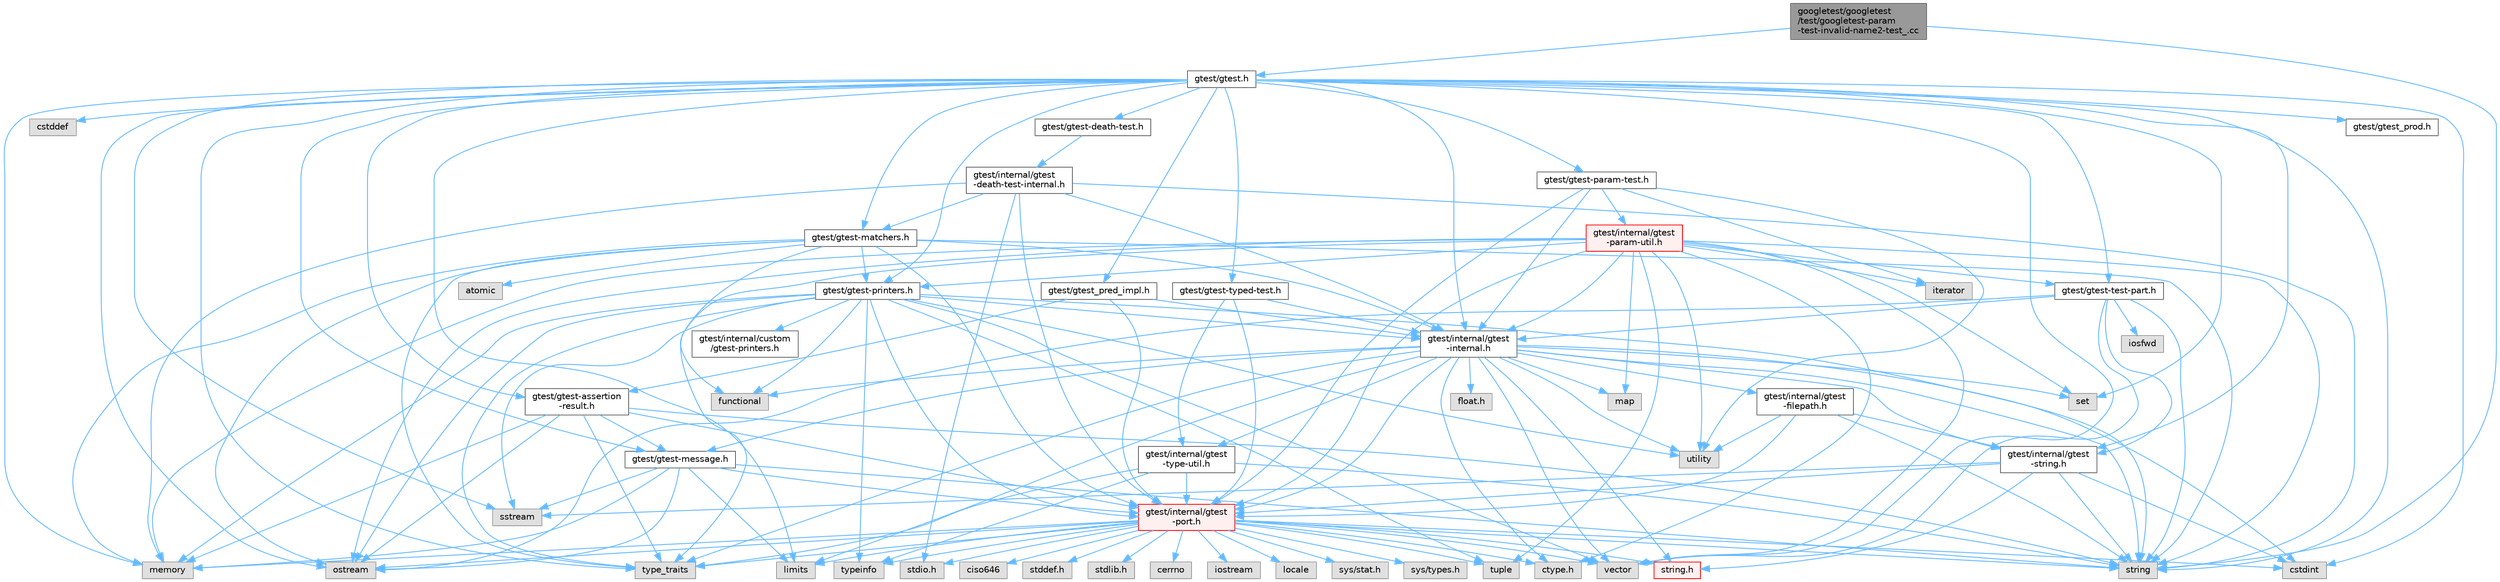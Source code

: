digraph "googletest/googletest/test/googletest-param-test-invalid-name2-test_.cc"
{
 // LATEX_PDF_SIZE
  bgcolor="transparent";
  edge [fontname=Helvetica,fontsize=10,labelfontname=Helvetica,labelfontsize=10];
  node [fontname=Helvetica,fontsize=10,shape=box,height=0.2,width=0.4];
  Node1 [id="Node000001",label="googletest/googletest\l/test/googletest-param\l-test-invalid-name2-test_.cc",height=0.2,width=0.4,color="gray40", fillcolor="grey60", style="filled", fontcolor="black",tooltip=" "];
  Node1 -> Node2 [id="edge1_Node000001_Node000002",color="steelblue1",style="solid",tooltip=" "];
  Node2 [id="Node000002",label="string",height=0.2,width=0.4,color="grey60", fillcolor="#E0E0E0", style="filled",tooltip=" "];
  Node1 -> Node3 [id="edge2_Node000001_Node000003",color="steelblue1",style="solid",tooltip=" "];
  Node3 [id="Node000003",label="gtest/gtest.h",height=0.2,width=0.4,color="grey40", fillcolor="white", style="filled",URL="$gtest_8h.html",tooltip=" "];
  Node3 -> Node4 [id="edge3_Node000003_Node000004",color="steelblue1",style="solid",tooltip=" "];
  Node4 [id="Node000004",label="cstddef",height=0.2,width=0.4,color="grey60", fillcolor="#E0E0E0", style="filled",tooltip=" "];
  Node3 -> Node5 [id="edge4_Node000003_Node000005",color="steelblue1",style="solid",tooltip=" "];
  Node5 [id="Node000005",label="cstdint",height=0.2,width=0.4,color="grey60", fillcolor="#E0E0E0", style="filled",tooltip=" "];
  Node3 -> Node6 [id="edge5_Node000003_Node000006",color="steelblue1",style="solid",tooltip=" "];
  Node6 [id="Node000006",label="limits",height=0.2,width=0.4,color="grey60", fillcolor="#E0E0E0", style="filled",tooltip=" "];
  Node3 -> Node7 [id="edge6_Node000003_Node000007",color="steelblue1",style="solid",tooltip=" "];
  Node7 [id="Node000007",label="memory",height=0.2,width=0.4,color="grey60", fillcolor="#E0E0E0", style="filled",tooltip=" "];
  Node3 -> Node8 [id="edge7_Node000003_Node000008",color="steelblue1",style="solid",tooltip=" "];
  Node8 [id="Node000008",label="ostream",height=0.2,width=0.4,color="grey60", fillcolor="#E0E0E0", style="filled",tooltip=" "];
  Node3 -> Node9 [id="edge8_Node000003_Node000009",color="steelblue1",style="solid",tooltip=" "];
  Node9 [id="Node000009",label="set",height=0.2,width=0.4,color="grey60", fillcolor="#E0E0E0", style="filled",tooltip=" "];
  Node3 -> Node10 [id="edge9_Node000003_Node000010",color="steelblue1",style="solid",tooltip=" "];
  Node10 [id="Node000010",label="sstream",height=0.2,width=0.4,color="grey60", fillcolor="#E0E0E0", style="filled",tooltip=" "];
  Node3 -> Node2 [id="edge10_Node000003_Node000002",color="steelblue1",style="solid",tooltip=" "];
  Node3 -> Node11 [id="edge11_Node000003_Node000011",color="steelblue1",style="solid",tooltip=" "];
  Node11 [id="Node000011",label="type_traits",height=0.2,width=0.4,color="grey60", fillcolor="#E0E0E0", style="filled",tooltip=" "];
  Node3 -> Node12 [id="edge12_Node000003_Node000012",color="steelblue1",style="solid",tooltip=" "];
  Node12 [id="Node000012",label="vector",height=0.2,width=0.4,color="grey60", fillcolor="#E0E0E0", style="filled",tooltip=" "];
  Node3 -> Node13 [id="edge13_Node000003_Node000013",color="steelblue1",style="solid",tooltip=" "];
  Node13 [id="Node000013",label="gtest/gtest-assertion\l-result.h",height=0.2,width=0.4,color="grey40", fillcolor="white", style="filled",URL="$gtest-assertion-result_8h.html",tooltip=" "];
  Node13 -> Node7 [id="edge14_Node000013_Node000007",color="steelblue1",style="solid",tooltip=" "];
  Node13 -> Node8 [id="edge15_Node000013_Node000008",color="steelblue1",style="solid",tooltip=" "];
  Node13 -> Node2 [id="edge16_Node000013_Node000002",color="steelblue1",style="solid",tooltip=" "];
  Node13 -> Node11 [id="edge17_Node000013_Node000011",color="steelblue1",style="solid",tooltip=" "];
  Node13 -> Node14 [id="edge18_Node000013_Node000014",color="steelblue1",style="solid",tooltip=" "];
  Node14 [id="Node000014",label="gtest/gtest-message.h",height=0.2,width=0.4,color="grey40", fillcolor="white", style="filled",URL="$gtest-message_8h.html",tooltip=" "];
  Node14 -> Node6 [id="edge19_Node000014_Node000006",color="steelblue1",style="solid",tooltip=" "];
  Node14 -> Node7 [id="edge20_Node000014_Node000007",color="steelblue1",style="solid",tooltip=" "];
  Node14 -> Node8 [id="edge21_Node000014_Node000008",color="steelblue1",style="solid",tooltip=" "];
  Node14 -> Node10 [id="edge22_Node000014_Node000010",color="steelblue1",style="solid",tooltip=" "];
  Node14 -> Node2 [id="edge23_Node000014_Node000002",color="steelblue1",style="solid",tooltip=" "];
  Node14 -> Node15 [id="edge24_Node000014_Node000015",color="steelblue1",style="solid",tooltip=" "];
  Node15 [id="Node000015",label="gtest/internal/gtest\l-port.h",height=0.2,width=0.4,color="red", fillcolor="#FFF0F0", style="filled",URL="$gtest-port_8h.html",tooltip=" "];
  Node15 -> Node16 [id="edge25_Node000015_Node000016",color="steelblue1",style="solid",tooltip=" "];
  Node16 [id="Node000016",label="ciso646",height=0.2,width=0.4,color="grey60", fillcolor="#E0E0E0", style="filled",tooltip=" "];
  Node15 -> Node17 [id="edge26_Node000015_Node000017",color="steelblue1",style="solid",tooltip=" "];
  Node17 [id="Node000017",label="ctype.h",height=0.2,width=0.4,color="grey60", fillcolor="#E0E0E0", style="filled",tooltip=" "];
  Node15 -> Node18 [id="edge27_Node000015_Node000018",color="steelblue1",style="solid",tooltip=" "];
  Node18 [id="Node000018",label="stddef.h",height=0.2,width=0.4,color="grey60", fillcolor="#E0E0E0", style="filled",tooltip=" "];
  Node15 -> Node19 [id="edge28_Node000015_Node000019",color="steelblue1",style="solid",tooltip=" "];
  Node19 [id="Node000019",label="stdio.h",height=0.2,width=0.4,color="grey60", fillcolor="#E0E0E0", style="filled",tooltip=" "];
  Node15 -> Node20 [id="edge29_Node000015_Node000020",color="steelblue1",style="solid",tooltip=" "];
  Node20 [id="Node000020",label="stdlib.h",height=0.2,width=0.4,color="grey60", fillcolor="#E0E0E0", style="filled",tooltip=" "];
  Node15 -> Node21 [id="edge30_Node000015_Node000021",color="steelblue1",style="solid",tooltip=" "];
  Node21 [id="Node000021",label="string.h",height=0.2,width=0.4,color="red", fillcolor="#FFF0F0", style="filled",URL="$string_8h.html",tooltip=" "];
  Node15 -> Node32 [id="edge31_Node000015_Node000032",color="steelblue1",style="solid",tooltip=" "];
  Node32 [id="Node000032",label="cerrno",height=0.2,width=0.4,color="grey60", fillcolor="#E0E0E0", style="filled",tooltip=" "];
  Node15 -> Node5 [id="edge32_Node000015_Node000005",color="steelblue1",style="solid",tooltip=" "];
  Node15 -> Node33 [id="edge33_Node000015_Node000033",color="steelblue1",style="solid",tooltip=" "];
  Node33 [id="Node000033",label="iostream",height=0.2,width=0.4,color="grey60", fillcolor="#E0E0E0", style="filled",tooltip=" "];
  Node15 -> Node6 [id="edge34_Node000015_Node000006",color="steelblue1",style="solid",tooltip=" "];
  Node15 -> Node34 [id="edge35_Node000015_Node000034",color="steelblue1",style="solid",tooltip=" "];
  Node34 [id="Node000034",label="locale",height=0.2,width=0.4,color="grey60", fillcolor="#E0E0E0", style="filled",tooltip=" "];
  Node15 -> Node7 [id="edge36_Node000015_Node000007",color="steelblue1",style="solid",tooltip=" "];
  Node15 -> Node8 [id="edge37_Node000015_Node000008",color="steelblue1",style="solid",tooltip=" "];
  Node15 -> Node2 [id="edge38_Node000015_Node000002",color="steelblue1",style="solid",tooltip=" "];
  Node15 -> Node35 [id="edge39_Node000015_Node000035",color="steelblue1",style="solid",tooltip=" "];
  Node35 [id="Node000035",label="tuple",height=0.2,width=0.4,color="grey60", fillcolor="#E0E0E0", style="filled",tooltip=" "];
  Node15 -> Node11 [id="edge40_Node000015_Node000011",color="steelblue1",style="solid",tooltip=" "];
  Node15 -> Node12 [id="edge41_Node000015_Node000012",color="steelblue1",style="solid",tooltip=" "];
  Node15 -> Node36 [id="edge42_Node000015_Node000036",color="steelblue1",style="solid",tooltip=" "];
  Node36 [id="Node000036",label="sys/stat.h",height=0.2,width=0.4,color="grey60", fillcolor="#E0E0E0", style="filled",tooltip=" "];
  Node15 -> Node37 [id="edge43_Node000015_Node000037",color="steelblue1",style="solid",tooltip=" "];
  Node37 [id="Node000037",label="sys/types.h",height=0.2,width=0.4,color="grey60", fillcolor="#E0E0E0", style="filled",tooltip=" "];
  Node15 -> Node43 [id="edge44_Node000015_Node000043",color="steelblue1",style="solid",tooltip=" "];
  Node43 [id="Node000043",label="typeinfo",height=0.2,width=0.4,color="grey60", fillcolor="#E0E0E0", style="filled",tooltip=" "];
  Node13 -> Node15 [id="edge45_Node000013_Node000015",color="steelblue1",style="solid",tooltip=" "];
  Node3 -> Node44 [id="edge46_Node000003_Node000044",color="steelblue1",style="solid",tooltip=" "];
  Node44 [id="Node000044",label="gtest/gtest-death-test.h",height=0.2,width=0.4,color="grey40", fillcolor="white", style="filled",URL="$gtest-death-test_8h.html",tooltip=" "];
  Node44 -> Node45 [id="edge47_Node000044_Node000045",color="steelblue1",style="solid",tooltip=" "];
  Node45 [id="Node000045",label="gtest/internal/gtest\l-death-test-internal.h",height=0.2,width=0.4,color="grey40", fillcolor="white", style="filled",URL="$gtest-death-test-internal_8h.html",tooltip=" "];
  Node45 -> Node19 [id="edge48_Node000045_Node000019",color="steelblue1",style="solid",tooltip=" "];
  Node45 -> Node7 [id="edge49_Node000045_Node000007",color="steelblue1",style="solid",tooltip=" "];
  Node45 -> Node2 [id="edge50_Node000045_Node000002",color="steelblue1",style="solid",tooltip=" "];
  Node45 -> Node46 [id="edge51_Node000045_Node000046",color="steelblue1",style="solid",tooltip=" "];
  Node46 [id="Node000046",label="gtest/gtest-matchers.h",height=0.2,width=0.4,color="grey40", fillcolor="white", style="filled",URL="$gtest-matchers_8h.html",tooltip=" "];
  Node46 -> Node47 [id="edge52_Node000046_Node000047",color="steelblue1",style="solid",tooltip=" "];
  Node47 [id="Node000047",label="atomic",height=0.2,width=0.4,color="grey60", fillcolor="#E0E0E0", style="filled",tooltip=" "];
  Node46 -> Node48 [id="edge53_Node000046_Node000048",color="steelblue1",style="solid",tooltip=" "];
  Node48 [id="Node000048",label="functional",height=0.2,width=0.4,color="grey60", fillcolor="#E0E0E0", style="filled",tooltip=" "];
  Node46 -> Node7 [id="edge54_Node000046_Node000007",color="steelblue1",style="solid",tooltip=" "];
  Node46 -> Node8 [id="edge55_Node000046_Node000008",color="steelblue1",style="solid",tooltip=" "];
  Node46 -> Node2 [id="edge56_Node000046_Node000002",color="steelblue1",style="solid",tooltip=" "];
  Node46 -> Node11 [id="edge57_Node000046_Node000011",color="steelblue1",style="solid",tooltip=" "];
  Node46 -> Node49 [id="edge58_Node000046_Node000049",color="steelblue1",style="solid",tooltip=" "];
  Node49 [id="Node000049",label="gtest/gtest-printers.h",height=0.2,width=0.4,color="grey40", fillcolor="white", style="filled",URL="$gtest-printers_8h.html",tooltip=" "];
  Node49 -> Node48 [id="edge59_Node000049_Node000048",color="steelblue1",style="solid",tooltip=" "];
  Node49 -> Node7 [id="edge60_Node000049_Node000007",color="steelblue1",style="solid",tooltip=" "];
  Node49 -> Node8 [id="edge61_Node000049_Node000008",color="steelblue1",style="solid",tooltip=" "];
  Node49 -> Node10 [id="edge62_Node000049_Node000010",color="steelblue1",style="solid",tooltip=" "];
  Node49 -> Node2 [id="edge63_Node000049_Node000002",color="steelblue1",style="solid",tooltip=" "];
  Node49 -> Node35 [id="edge64_Node000049_Node000035",color="steelblue1",style="solid",tooltip=" "];
  Node49 -> Node11 [id="edge65_Node000049_Node000011",color="steelblue1",style="solid",tooltip=" "];
  Node49 -> Node43 [id="edge66_Node000049_Node000043",color="steelblue1",style="solid",tooltip=" "];
  Node49 -> Node26 [id="edge67_Node000049_Node000026",color="steelblue1",style="solid",tooltip=" "];
  Node26 [id="Node000026",label="utility",height=0.2,width=0.4,color="grey60", fillcolor="#E0E0E0", style="filled",tooltip=" "];
  Node49 -> Node12 [id="edge68_Node000049_Node000012",color="steelblue1",style="solid",tooltip=" "];
  Node49 -> Node50 [id="edge69_Node000049_Node000050",color="steelblue1",style="solid",tooltip=" "];
  Node50 [id="Node000050",label="gtest/internal/gtest\l-internal.h",height=0.2,width=0.4,color="grey40", fillcolor="white", style="filled",URL="$gtest-internal_8h.html",tooltip=" "];
  Node50 -> Node15 [id="edge70_Node000050_Node000015",color="steelblue1",style="solid",tooltip=" "];
  Node50 -> Node17 [id="edge71_Node000050_Node000017",color="steelblue1",style="solid",tooltip=" "];
  Node50 -> Node51 [id="edge72_Node000050_Node000051",color="steelblue1",style="solid",tooltip=" "];
  Node51 [id="Node000051",label="float.h",height=0.2,width=0.4,color="grey60", fillcolor="#E0E0E0", style="filled",tooltip=" "];
  Node50 -> Node21 [id="edge73_Node000050_Node000021",color="steelblue1",style="solid",tooltip=" "];
  Node50 -> Node5 [id="edge74_Node000050_Node000005",color="steelblue1",style="solid",tooltip=" "];
  Node50 -> Node48 [id="edge75_Node000050_Node000048",color="steelblue1",style="solid",tooltip=" "];
  Node50 -> Node6 [id="edge76_Node000050_Node000006",color="steelblue1",style="solid",tooltip=" "];
  Node50 -> Node52 [id="edge77_Node000050_Node000052",color="steelblue1",style="solid",tooltip=" "];
  Node52 [id="Node000052",label="map",height=0.2,width=0.4,color="grey60", fillcolor="#E0E0E0", style="filled",tooltip=" "];
  Node50 -> Node9 [id="edge78_Node000050_Node000009",color="steelblue1",style="solid",tooltip=" "];
  Node50 -> Node2 [id="edge79_Node000050_Node000002",color="steelblue1",style="solid",tooltip=" "];
  Node50 -> Node11 [id="edge80_Node000050_Node000011",color="steelblue1",style="solid",tooltip=" "];
  Node50 -> Node26 [id="edge81_Node000050_Node000026",color="steelblue1",style="solid",tooltip=" "];
  Node50 -> Node12 [id="edge82_Node000050_Node000012",color="steelblue1",style="solid",tooltip=" "];
  Node50 -> Node14 [id="edge83_Node000050_Node000014",color="steelblue1",style="solid",tooltip=" "];
  Node50 -> Node53 [id="edge84_Node000050_Node000053",color="steelblue1",style="solid",tooltip=" "];
  Node53 [id="Node000053",label="gtest/internal/gtest\l-filepath.h",height=0.2,width=0.4,color="grey40", fillcolor="white", style="filled",URL="$gtest-filepath_8h.html",tooltip=" "];
  Node53 -> Node2 [id="edge85_Node000053_Node000002",color="steelblue1",style="solid",tooltip=" "];
  Node53 -> Node26 [id="edge86_Node000053_Node000026",color="steelblue1",style="solid",tooltip=" "];
  Node53 -> Node15 [id="edge87_Node000053_Node000015",color="steelblue1",style="solid",tooltip=" "];
  Node53 -> Node54 [id="edge88_Node000053_Node000054",color="steelblue1",style="solid",tooltip=" "];
  Node54 [id="Node000054",label="gtest/internal/gtest\l-string.h",height=0.2,width=0.4,color="grey40", fillcolor="white", style="filled",URL="$gtest-string_8h.html",tooltip=" "];
  Node54 -> Node21 [id="edge89_Node000054_Node000021",color="steelblue1",style="solid",tooltip=" "];
  Node54 -> Node5 [id="edge90_Node000054_Node000005",color="steelblue1",style="solid",tooltip=" "];
  Node54 -> Node10 [id="edge91_Node000054_Node000010",color="steelblue1",style="solid",tooltip=" "];
  Node54 -> Node2 [id="edge92_Node000054_Node000002",color="steelblue1",style="solid",tooltip=" "];
  Node54 -> Node15 [id="edge93_Node000054_Node000015",color="steelblue1",style="solid",tooltip=" "];
  Node50 -> Node54 [id="edge94_Node000050_Node000054",color="steelblue1",style="solid",tooltip=" "];
  Node50 -> Node55 [id="edge95_Node000050_Node000055",color="steelblue1",style="solid",tooltip=" "];
  Node55 [id="Node000055",label="gtest/internal/gtest\l-type-util.h",height=0.2,width=0.4,color="grey40", fillcolor="white", style="filled",URL="$gtest-type-util_8h.html",tooltip=" "];
  Node55 -> Node2 [id="edge96_Node000055_Node000002",color="steelblue1",style="solid",tooltip=" "];
  Node55 -> Node11 [id="edge97_Node000055_Node000011",color="steelblue1",style="solid",tooltip=" "];
  Node55 -> Node43 [id="edge98_Node000055_Node000043",color="steelblue1",style="solid",tooltip=" "];
  Node55 -> Node15 [id="edge99_Node000055_Node000015",color="steelblue1",style="solid",tooltip=" "];
  Node49 -> Node15 [id="edge100_Node000049_Node000015",color="steelblue1",style="solid",tooltip=" "];
  Node49 -> Node56 [id="edge101_Node000049_Node000056",color="steelblue1",style="solid",tooltip=" "];
  Node56 [id="Node000056",label="gtest/internal/custom\l/gtest-printers.h",height=0.2,width=0.4,color="grey40", fillcolor="white", style="filled",URL="$internal_2custom_2gtest-printers_8h.html",tooltip=" "];
  Node46 -> Node50 [id="edge102_Node000046_Node000050",color="steelblue1",style="solid",tooltip=" "];
  Node46 -> Node15 [id="edge103_Node000046_Node000015",color="steelblue1",style="solid",tooltip=" "];
  Node45 -> Node50 [id="edge104_Node000045_Node000050",color="steelblue1",style="solid",tooltip=" "];
  Node45 -> Node15 [id="edge105_Node000045_Node000015",color="steelblue1",style="solid",tooltip=" "];
  Node3 -> Node46 [id="edge106_Node000003_Node000046",color="steelblue1",style="solid",tooltip=" "];
  Node3 -> Node14 [id="edge107_Node000003_Node000014",color="steelblue1",style="solid",tooltip=" "];
  Node3 -> Node57 [id="edge108_Node000003_Node000057",color="steelblue1",style="solid",tooltip=" "];
  Node57 [id="Node000057",label="gtest/gtest-param-test.h",height=0.2,width=0.4,color="grey40", fillcolor="white", style="filled",URL="$gtest-param-test_8h.html",tooltip=" "];
  Node57 -> Node28 [id="edge109_Node000057_Node000028",color="steelblue1",style="solid",tooltip=" "];
  Node28 [id="Node000028",label="iterator",height=0.2,width=0.4,color="grey60", fillcolor="#E0E0E0", style="filled",tooltip=" "];
  Node57 -> Node26 [id="edge110_Node000057_Node000026",color="steelblue1",style="solid",tooltip=" "];
  Node57 -> Node50 [id="edge111_Node000057_Node000050",color="steelblue1",style="solid",tooltip=" "];
  Node57 -> Node58 [id="edge112_Node000057_Node000058",color="steelblue1",style="solid",tooltip=" "];
  Node58 [id="Node000058",label="gtest/internal/gtest\l-param-util.h",height=0.2,width=0.4,color="red", fillcolor="#FFF0F0", style="filled",URL="$gtest-param-util_8h.html",tooltip=" "];
  Node58 -> Node17 [id="edge113_Node000058_Node000017",color="steelblue1",style="solid",tooltip=" "];
  Node58 -> Node28 [id="edge114_Node000058_Node000028",color="steelblue1",style="solid",tooltip=" "];
  Node58 -> Node52 [id="edge115_Node000058_Node000052",color="steelblue1",style="solid",tooltip=" "];
  Node58 -> Node7 [id="edge116_Node000058_Node000007",color="steelblue1",style="solid",tooltip=" "];
  Node58 -> Node8 [id="edge117_Node000058_Node000008",color="steelblue1",style="solid",tooltip=" "];
  Node58 -> Node9 [id="edge118_Node000058_Node000009",color="steelblue1",style="solid",tooltip=" "];
  Node58 -> Node2 [id="edge119_Node000058_Node000002",color="steelblue1",style="solid",tooltip=" "];
  Node58 -> Node35 [id="edge120_Node000058_Node000035",color="steelblue1",style="solid",tooltip=" "];
  Node58 -> Node11 [id="edge121_Node000058_Node000011",color="steelblue1",style="solid",tooltip=" "];
  Node58 -> Node26 [id="edge122_Node000058_Node000026",color="steelblue1",style="solid",tooltip=" "];
  Node58 -> Node12 [id="edge123_Node000058_Node000012",color="steelblue1",style="solid",tooltip=" "];
  Node58 -> Node49 [id="edge124_Node000058_Node000049",color="steelblue1",style="solid",tooltip=" "];
  Node58 -> Node61 [id="edge125_Node000058_Node000061",color="steelblue1",style="solid",tooltip=" "];
  Node61 [id="Node000061",label="gtest/gtest-test-part.h",height=0.2,width=0.4,color="grey40", fillcolor="white", style="filled",URL="$gtest-test-part_8h.html",tooltip=" "];
  Node61 -> Node62 [id="edge126_Node000061_Node000062",color="steelblue1",style="solid",tooltip=" "];
  Node62 [id="Node000062",label="iosfwd",height=0.2,width=0.4,color="grey60", fillcolor="#E0E0E0", style="filled",tooltip=" "];
  Node61 -> Node8 [id="edge127_Node000061_Node000008",color="steelblue1",style="solid",tooltip=" "];
  Node61 -> Node2 [id="edge128_Node000061_Node000002",color="steelblue1",style="solid",tooltip=" "];
  Node61 -> Node12 [id="edge129_Node000061_Node000012",color="steelblue1",style="solid",tooltip=" "];
  Node61 -> Node50 [id="edge130_Node000061_Node000050",color="steelblue1",style="solid",tooltip=" "];
  Node61 -> Node54 [id="edge131_Node000061_Node000054",color="steelblue1",style="solid",tooltip=" "];
  Node58 -> Node50 [id="edge132_Node000058_Node000050",color="steelblue1",style="solid",tooltip=" "];
  Node58 -> Node15 [id="edge133_Node000058_Node000015",color="steelblue1",style="solid",tooltip=" "];
  Node57 -> Node15 [id="edge134_Node000057_Node000015",color="steelblue1",style="solid",tooltip=" "];
  Node3 -> Node49 [id="edge135_Node000003_Node000049",color="steelblue1",style="solid",tooltip=" "];
  Node3 -> Node61 [id="edge136_Node000003_Node000061",color="steelblue1",style="solid",tooltip=" "];
  Node3 -> Node63 [id="edge137_Node000003_Node000063",color="steelblue1",style="solid",tooltip=" "];
  Node63 [id="Node000063",label="gtest/gtest-typed-test.h",height=0.2,width=0.4,color="grey40", fillcolor="white", style="filled",URL="$gtest-typed-test_8h.html",tooltip=" "];
  Node63 -> Node50 [id="edge138_Node000063_Node000050",color="steelblue1",style="solid",tooltip=" "];
  Node63 -> Node15 [id="edge139_Node000063_Node000015",color="steelblue1",style="solid",tooltip=" "];
  Node63 -> Node55 [id="edge140_Node000063_Node000055",color="steelblue1",style="solid",tooltip=" "];
  Node3 -> Node64 [id="edge141_Node000003_Node000064",color="steelblue1",style="solid",tooltip=" "];
  Node64 [id="Node000064",label="gtest/gtest_pred_impl.h",height=0.2,width=0.4,color="grey40", fillcolor="white", style="filled",URL="$gtest__pred__impl_8h.html",tooltip=" "];
  Node64 -> Node13 [id="edge142_Node000064_Node000013",color="steelblue1",style="solid",tooltip=" "];
  Node64 -> Node50 [id="edge143_Node000064_Node000050",color="steelblue1",style="solid",tooltip=" "];
  Node64 -> Node15 [id="edge144_Node000064_Node000015",color="steelblue1",style="solid",tooltip=" "];
  Node3 -> Node65 [id="edge145_Node000003_Node000065",color="steelblue1",style="solid",tooltip=" "];
  Node65 [id="Node000065",label="gtest/gtest_prod.h",height=0.2,width=0.4,color="grey40", fillcolor="white", style="filled",URL="$gtest__prod_8h.html",tooltip=" "];
  Node3 -> Node50 [id="edge146_Node000003_Node000050",color="steelblue1",style="solid",tooltip=" "];
  Node3 -> Node54 [id="edge147_Node000003_Node000054",color="steelblue1",style="solid",tooltip=" "];
}
